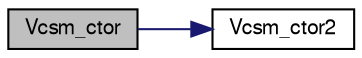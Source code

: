 digraph "Vcsm_ctor"
{
  edge [fontname="FreeSans",fontsize="10",labelfontname="FreeSans",labelfontsize="10"];
  node [fontname="FreeSans",fontsize="10",shape=record];
  rankdir="LR";
  Node1 [label="Vcsm_ctor",height=0.2,width=0.4,color="black", fillcolor="grey75", style="filled" fontcolor="black"];
  Node1 -> Node2 [color="midnightblue",fontsize="10",style="solid",fontname="FreeSans"];
  Node2 [label="Vcsm_ctor2",height=0.2,width=0.4,color="black", fillcolor="white", style="filled",URL="$group___vcsm.html#ga2ebb21fbbab1e6289cbef4be2a1c7eee",tooltip="FORTRAN stub to construct Vcsm object."];
}
